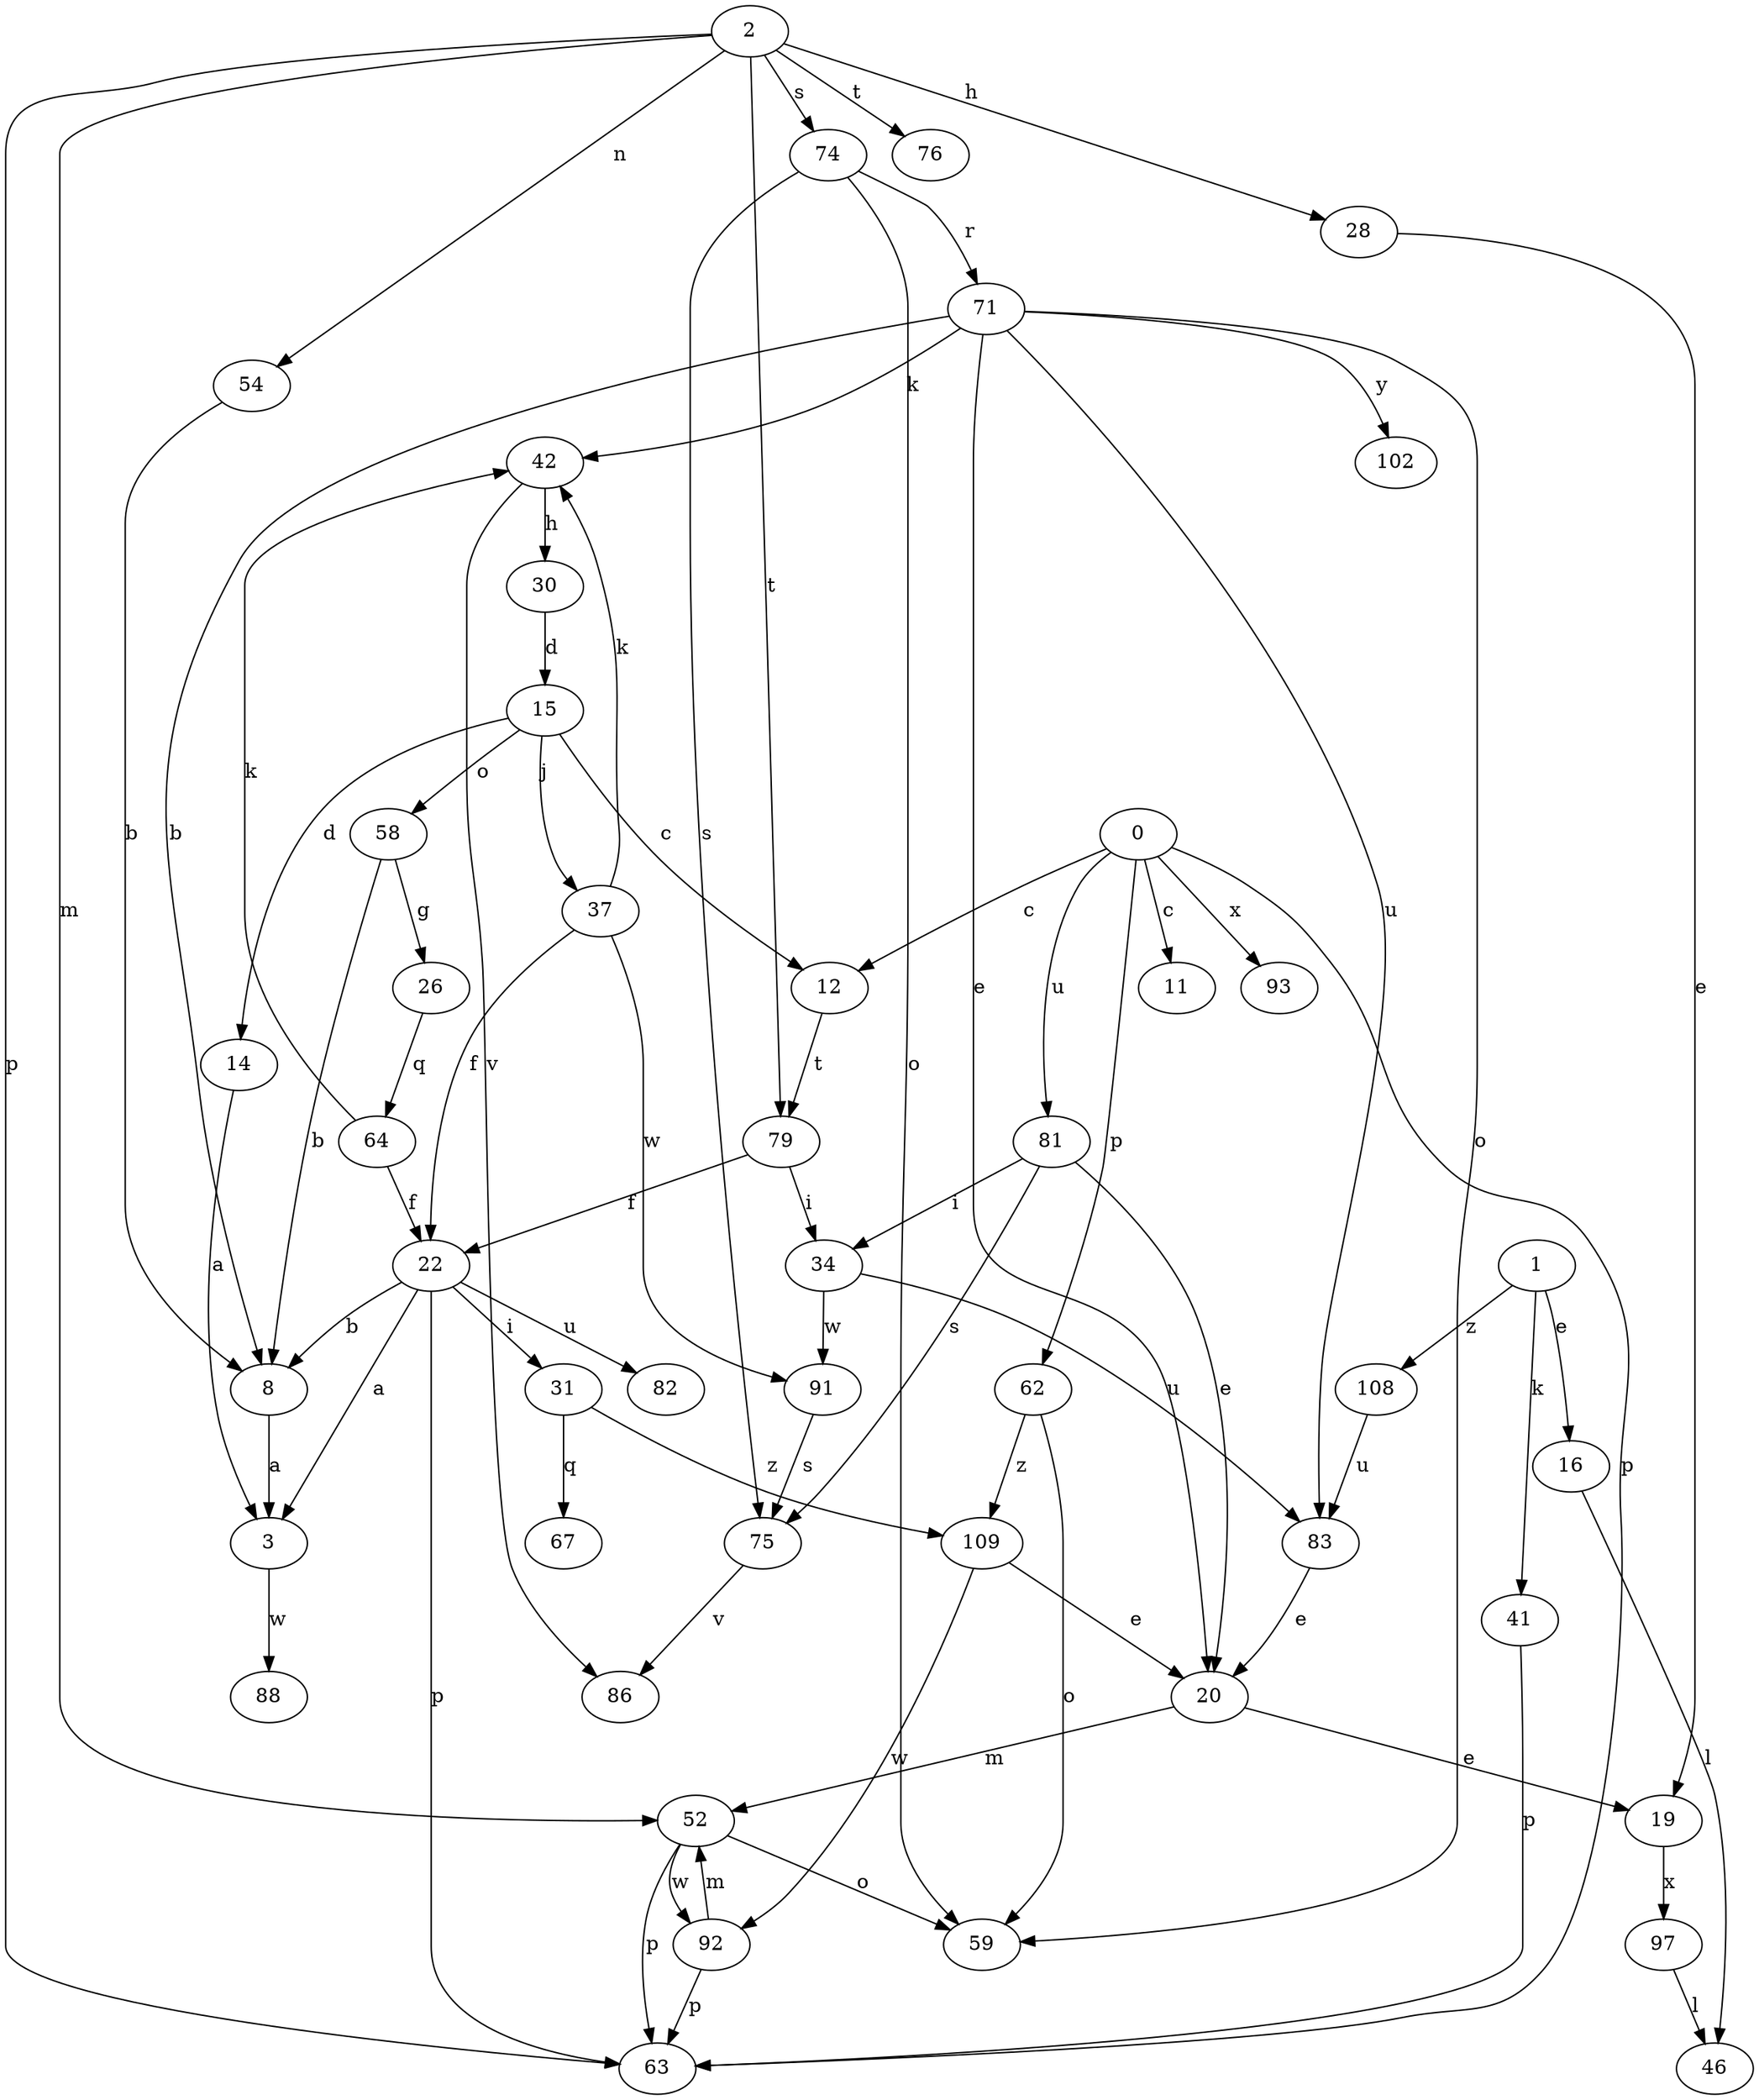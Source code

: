 strict digraph  {
2;
3;
8;
11;
12;
14;
15;
16;
19;
20;
22;
26;
28;
30;
31;
34;
37;
41;
42;
46;
52;
54;
58;
59;
0;
62;
63;
64;
1;
67;
71;
74;
75;
76;
79;
81;
82;
83;
86;
88;
91;
92;
93;
97;
102;
108;
109;
2 -> 28  [label=h];
2 -> 52  [label=m];
2 -> 54  [label=n];
2 -> 63  [label=p];
2 -> 74  [label=s];
2 -> 76  [label=t];
2 -> 79  [label=t];
3 -> 88  [label=w];
8 -> 3  [label=a];
12 -> 79  [label=t];
14 -> 3  [label=a];
15 -> 12  [label=c];
15 -> 14  [label=d];
15 -> 37  [label=j];
15 -> 58  [label=o];
16 -> 46  [label=l];
19 -> 97  [label=x];
20 -> 19  [label=e];
20 -> 52  [label=m];
22 -> 3  [label=a];
22 -> 8  [label=b];
22 -> 31  [label=i];
22 -> 63  [label=p];
22 -> 82  [label=u];
26 -> 64  [label=q];
28 -> 19  [label=e];
30 -> 15  [label=d];
31 -> 67  [label=q];
31 -> 109  [label=z];
34 -> 83  [label=u];
34 -> 91  [label=w];
37 -> 22  [label=f];
37 -> 42  [label=k];
37 -> 91  [label=w];
41 -> 63  [label=p];
42 -> 30  [label=h];
42 -> 86  [label=v];
52 -> 59  [label=o];
52 -> 63  [label=p];
52 -> 92  [label=w];
54 -> 8  [label=b];
58 -> 8  [label=b];
58 -> 26  [label=g];
0 -> 11  [label=c];
0 -> 12  [label=c];
0 -> 62  [label=p];
0 -> 63  [label=p];
0 -> 81  [label=u];
0 -> 93  [label=x];
62 -> 59  [label=o];
62 -> 109  [label=z];
64 -> 22  [label=f];
64 -> 42  [label=k];
1 -> 16  [label=e];
1 -> 41  [label=k];
1 -> 108  [label=z];
71 -> 8  [label=b];
71 -> 20  [label=e];
71 -> 42  [label=k];
71 -> 59  [label=o];
71 -> 83  [label=u];
71 -> 102  [label=y];
74 -> 59  [label=o];
74 -> 71  [label=r];
74 -> 75  [label=s];
75 -> 86  [label=v];
79 -> 22  [label=f];
79 -> 34  [label=i];
81 -> 20  [label=e];
81 -> 34  [label=i];
81 -> 75  [label=s];
83 -> 20  [label=e];
91 -> 75  [label=s];
92 -> 52  [label=m];
92 -> 63  [label=p];
97 -> 46  [label=l];
108 -> 83  [label=u];
109 -> 20  [label=e];
109 -> 92  [label=w];
}
